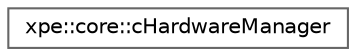 digraph "Graphical Class Hierarchy"
{
 // LATEX_PDF_SIZE
  bgcolor="transparent";
  edge [fontname=Helvetica,fontsize=10,labelfontname=Helvetica,labelfontsize=10];
  node [fontname=Helvetica,fontsize=10,shape=box,height=0.2,width=0.4];
  rankdir="LR";
  Node0 [id="Node000000",label="xpe::core::cHardwareManager",height=0.2,width=0.4,color="grey40", fillcolor="white", style="filled",URL="$classxpe_1_1core_1_1c_hardware_manager.html",tooltip=" "];
}
